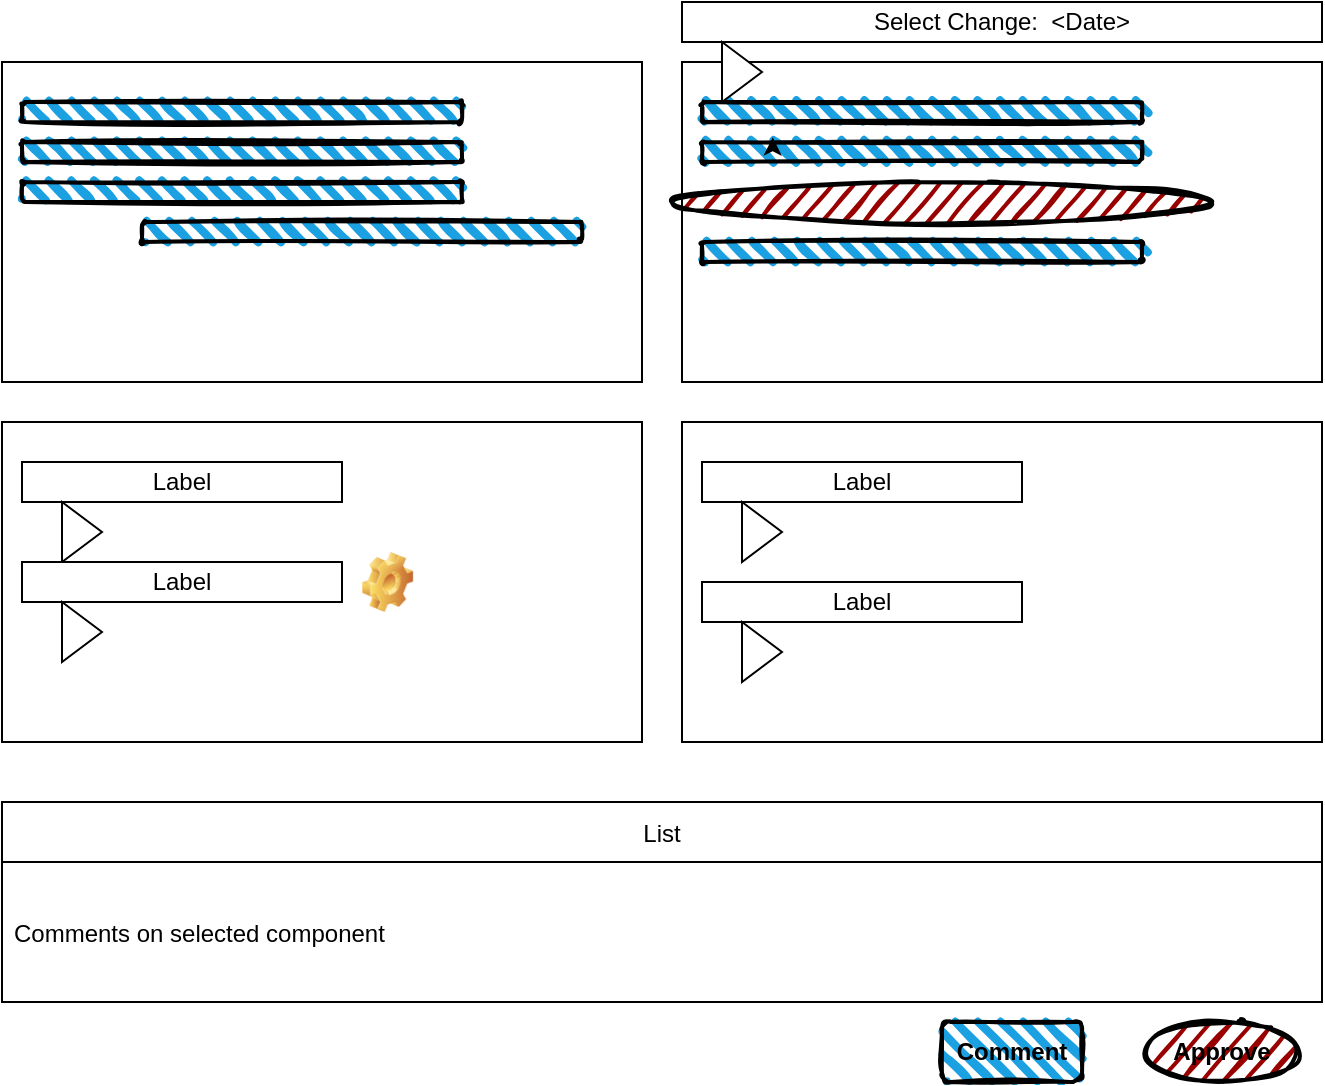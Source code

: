 <mxfile version="20.2.4" type="github">
  <diagram id="ZAzXdWNPiPOYo80bpY0D" name="Seite-1">
    <mxGraphModel dx="1208" dy="738" grid="1" gridSize="10" guides="1" tooltips="1" connect="1" arrows="1" fold="1" page="1" pageScale="1" pageWidth="827" pageHeight="1169" math="0" shadow="0">
      <root>
        <mxCell id="0" />
        <mxCell id="1" parent="0" />
        <mxCell id="tHBeM4b-7FQ3RGMDUnNd-1" value="" style="rounded=0;whiteSpace=wrap;html=1;" vertex="1" parent="1">
          <mxGeometry x="30" y="50" width="320" height="160" as="geometry" />
        </mxCell>
        <mxCell id="tHBeM4b-7FQ3RGMDUnNd-3" value="" style="rounded=0;whiteSpace=wrap;html=1;" vertex="1" parent="1">
          <mxGeometry x="370" y="50" width="320" height="160" as="geometry" />
        </mxCell>
        <mxCell id="tHBeM4b-7FQ3RGMDUnNd-4" value="" style="rounded=0;whiteSpace=wrap;html=1;" vertex="1" parent="1">
          <mxGeometry x="30" y="230" width="320" height="160" as="geometry" />
        </mxCell>
        <mxCell id="tHBeM4b-7FQ3RGMDUnNd-5" value="" style="rounded=0;whiteSpace=wrap;html=1;" vertex="1" parent="1">
          <mxGeometry x="370" y="230" width="320" height="160" as="geometry" />
        </mxCell>
        <mxCell id="tHBeM4b-7FQ3RGMDUnNd-6" value="" style="rounded=1;whiteSpace=wrap;html=1;strokeWidth=2;fillWeight=4;hachureGap=8;hachureAngle=45;fillColor=#1ba1e2;sketch=1;" vertex="1" parent="1">
          <mxGeometry x="40" y="70" width="220" height="10" as="geometry" />
        </mxCell>
        <mxCell id="tHBeM4b-7FQ3RGMDUnNd-7" value="" style="rounded=1;whiteSpace=wrap;html=1;strokeWidth=2;fillWeight=4;hachureGap=8;hachureAngle=45;fillColor=#1ba1e2;sketch=1;" vertex="1" parent="1">
          <mxGeometry x="40" y="90" width="220" height="10" as="geometry" />
        </mxCell>
        <mxCell id="tHBeM4b-7FQ3RGMDUnNd-8" value="" style="rounded=1;whiteSpace=wrap;html=1;strokeWidth=2;fillWeight=4;hachureGap=8;hachureAngle=45;fillColor=#1ba1e2;sketch=1;" vertex="1" parent="1">
          <mxGeometry x="40" y="110" width="220" height="10" as="geometry" />
        </mxCell>
        <mxCell id="tHBeM4b-7FQ3RGMDUnNd-9" value="" style="rounded=1;whiteSpace=wrap;html=1;strokeWidth=2;fillWeight=4;hachureGap=8;hachureAngle=45;fillColor=#1ba1e2;sketch=1;" vertex="1" parent="1">
          <mxGeometry x="380" y="70" width="220" height="10" as="geometry" />
        </mxCell>
        <mxCell id="tHBeM4b-7FQ3RGMDUnNd-10" value="" style="rounded=1;whiteSpace=wrap;html=1;strokeWidth=2;fillWeight=4;hachureGap=8;hachureAngle=45;fillColor=#1ba1e2;sketch=1;" vertex="1" parent="1">
          <mxGeometry x="380" y="90" width="220" height="10" as="geometry" />
        </mxCell>
        <mxCell id="tHBeM4b-7FQ3RGMDUnNd-11" style="edgeStyle=orthogonalEdgeStyle;rounded=0;orthogonalLoop=1;jettySize=auto;html=1;exitX=0.25;exitY=0;exitDx=0;exitDy=0;entryX=0.161;entryY=-0.233;entryDx=0;entryDy=0;entryPerimeter=0;" edge="1" parent="1" source="tHBeM4b-7FQ3RGMDUnNd-10" target="tHBeM4b-7FQ3RGMDUnNd-10">
          <mxGeometry relative="1" as="geometry" />
        </mxCell>
        <mxCell id="tHBeM4b-7FQ3RGMDUnNd-12" value="" style="rounded=1;whiteSpace=wrap;html=1;strokeWidth=2;fillWeight=4;hachureGap=8;hachureAngle=45;fillColor=#1ba1e2;sketch=1;" vertex="1" parent="1">
          <mxGeometry x="380" y="140" width="220" height="10" as="geometry" />
        </mxCell>
        <mxCell id="tHBeM4b-7FQ3RGMDUnNd-14" value="" style="rounded=1;whiteSpace=wrap;html=1;strokeWidth=2;fillWeight=4;hachureGap=8;hachureAngle=45;fillColor=#1ba1e2;sketch=1;" vertex="1" parent="1">
          <mxGeometry x="100" y="130" width="220" height="10" as="geometry" />
        </mxCell>
        <mxCell id="tHBeM4b-7FQ3RGMDUnNd-16" value="" style="ellipse;whiteSpace=wrap;html=1;strokeWidth=2;fillWeight=2;hachureGap=8;fillColor=#990000;fillStyle=dots;sketch=1;" vertex="1" parent="1">
          <mxGeometry x="360" y="110" width="280" height="20" as="geometry" />
        </mxCell>
        <mxCell id="tHBeM4b-7FQ3RGMDUnNd-17" value="Label" style="html=1;whiteSpace=wrap;container=1;recursiveResize=0;collapsible=0;" vertex="1" parent="1">
          <mxGeometry x="40" y="250" width="160" height="20" as="geometry" />
        </mxCell>
        <mxCell id="tHBeM4b-7FQ3RGMDUnNd-18" value="" style="triangle;html=1;whiteSpace=wrap;" vertex="1" parent="tHBeM4b-7FQ3RGMDUnNd-17">
          <mxGeometry x="20" y="20" width="20" height="30" as="geometry" />
        </mxCell>
        <mxCell id="tHBeM4b-7FQ3RGMDUnNd-19" value="Label" style="html=1;whiteSpace=wrap;container=1;recursiveResize=0;collapsible=0;" vertex="1" parent="1">
          <mxGeometry x="380" y="250" width="160" height="20" as="geometry" />
        </mxCell>
        <mxCell id="tHBeM4b-7FQ3RGMDUnNd-20" value="" style="triangle;html=1;whiteSpace=wrap;" vertex="1" parent="tHBeM4b-7FQ3RGMDUnNd-19">
          <mxGeometry x="20" y="20" width="20" height="30" as="geometry" />
        </mxCell>
        <mxCell id="tHBeM4b-7FQ3RGMDUnNd-21" value="Label" style="html=1;whiteSpace=wrap;container=1;recursiveResize=0;collapsible=0;" vertex="1" parent="1">
          <mxGeometry x="40" y="300" width="160" height="20" as="geometry" />
        </mxCell>
        <mxCell id="tHBeM4b-7FQ3RGMDUnNd-22" value="" style="triangle;html=1;whiteSpace=wrap;" vertex="1" parent="tHBeM4b-7FQ3RGMDUnNd-21">
          <mxGeometry x="20" y="20" width="20" height="30" as="geometry" />
        </mxCell>
        <mxCell id="tHBeM4b-7FQ3RGMDUnNd-23" value="Label" style="html=1;whiteSpace=wrap;container=1;recursiveResize=0;collapsible=0;" vertex="1" parent="1">
          <mxGeometry x="380" y="310" width="160" height="20" as="geometry" />
        </mxCell>
        <mxCell id="tHBeM4b-7FQ3RGMDUnNd-24" value="" style="triangle;html=1;whiteSpace=wrap;" vertex="1" parent="tHBeM4b-7FQ3RGMDUnNd-23">
          <mxGeometry x="20" y="20" width="20" height="30" as="geometry" />
        </mxCell>
        <mxCell id="tHBeM4b-7FQ3RGMDUnNd-25" value="List" style="swimlane;fontStyle=0;childLayout=stackLayout;horizontal=1;startSize=30;horizontalStack=0;resizeParent=1;resizeParentMax=0;resizeLast=0;collapsible=1;marginBottom=0;" vertex="1" parent="1">
          <mxGeometry x="30" y="420" width="660" height="100" as="geometry" />
        </mxCell>
        <mxCell id="tHBeM4b-7FQ3RGMDUnNd-28" value="Comments on selected component" style="text;strokeColor=none;fillColor=none;align=left;verticalAlign=middle;spacingLeft=4;spacingRight=4;overflow=hidden;points=[[0,0.5],[1,0.5]];portConstraint=eastwest;rotatable=0;" vertex="1" parent="tHBeM4b-7FQ3RGMDUnNd-25">
          <mxGeometry y="30" width="660" height="70" as="geometry" />
        </mxCell>
        <mxCell id="tHBeM4b-7FQ3RGMDUnNd-29" value="" style="shape=image;html=1;verticalLabelPosition=bottom;verticalAlign=top;imageAspect=1;aspect=fixed;image=img/clipart/Gear_128x128.png" vertex="1" parent="1">
          <mxGeometry x="210" y="295" width="25.57" height="30" as="geometry" />
        </mxCell>
        <mxCell id="tHBeM4b-7FQ3RGMDUnNd-30" value="Select Change:&amp;nbsp; &amp;lt;Date&amp;gt;" style="html=1;whiteSpace=wrap;container=1;recursiveResize=0;collapsible=0;" vertex="1" parent="1">
          <mxGeometry x="370" y="20" width="320" height="20" as="geometry" />
        </mxCell>
        <mxCell id="tHBeM4b-7FQ3RGMDUnNd-31" value="" style="triangle;html=1;whiteSpace=wrap;" vertex="1" parent="tHBeM4b-7FQ3RGMDUnNd-30">
          <mxGeometry x="20" y="20" width="20" height="30" as="geometry" />
        </mxCell>
        <mxCell id="tHBeM4b-7FQ3RGMDUnNd-36" value="&lt;b&gt;Comment&lt;/b&gt;" style="rounded=1;whiteSpace=wrap;html=1;strokeWidth=2;fillWeight=4;hachureGap=8;hachureAngle=45;fillColor=#1ba1e2;sketch=1;" vertex="1" parent="1">
          <mxGeometry x="500" y="530" width="70" height="30" as="geometry" />
        </mxCell>
        <mxCell id="tHBeM4b-7FQ3RGMDUnNd-37" value="&lt;b&gt;Approve&lt;/b&gt;" style="ellipse;whiteSpace=wrap;html=1;strokeWidth=2;fillWeight=2;hachureGap=8;fillColor=#990000;fillStyle=dots;sketch=1;" vertex="1" parent="1">
          <mxGeometry x="600" y="530" width="80" height="30" as="geometry" />
        </mxCell>
      </root>
    </mxGraphModel>
  </diagram>
</mxfile>
